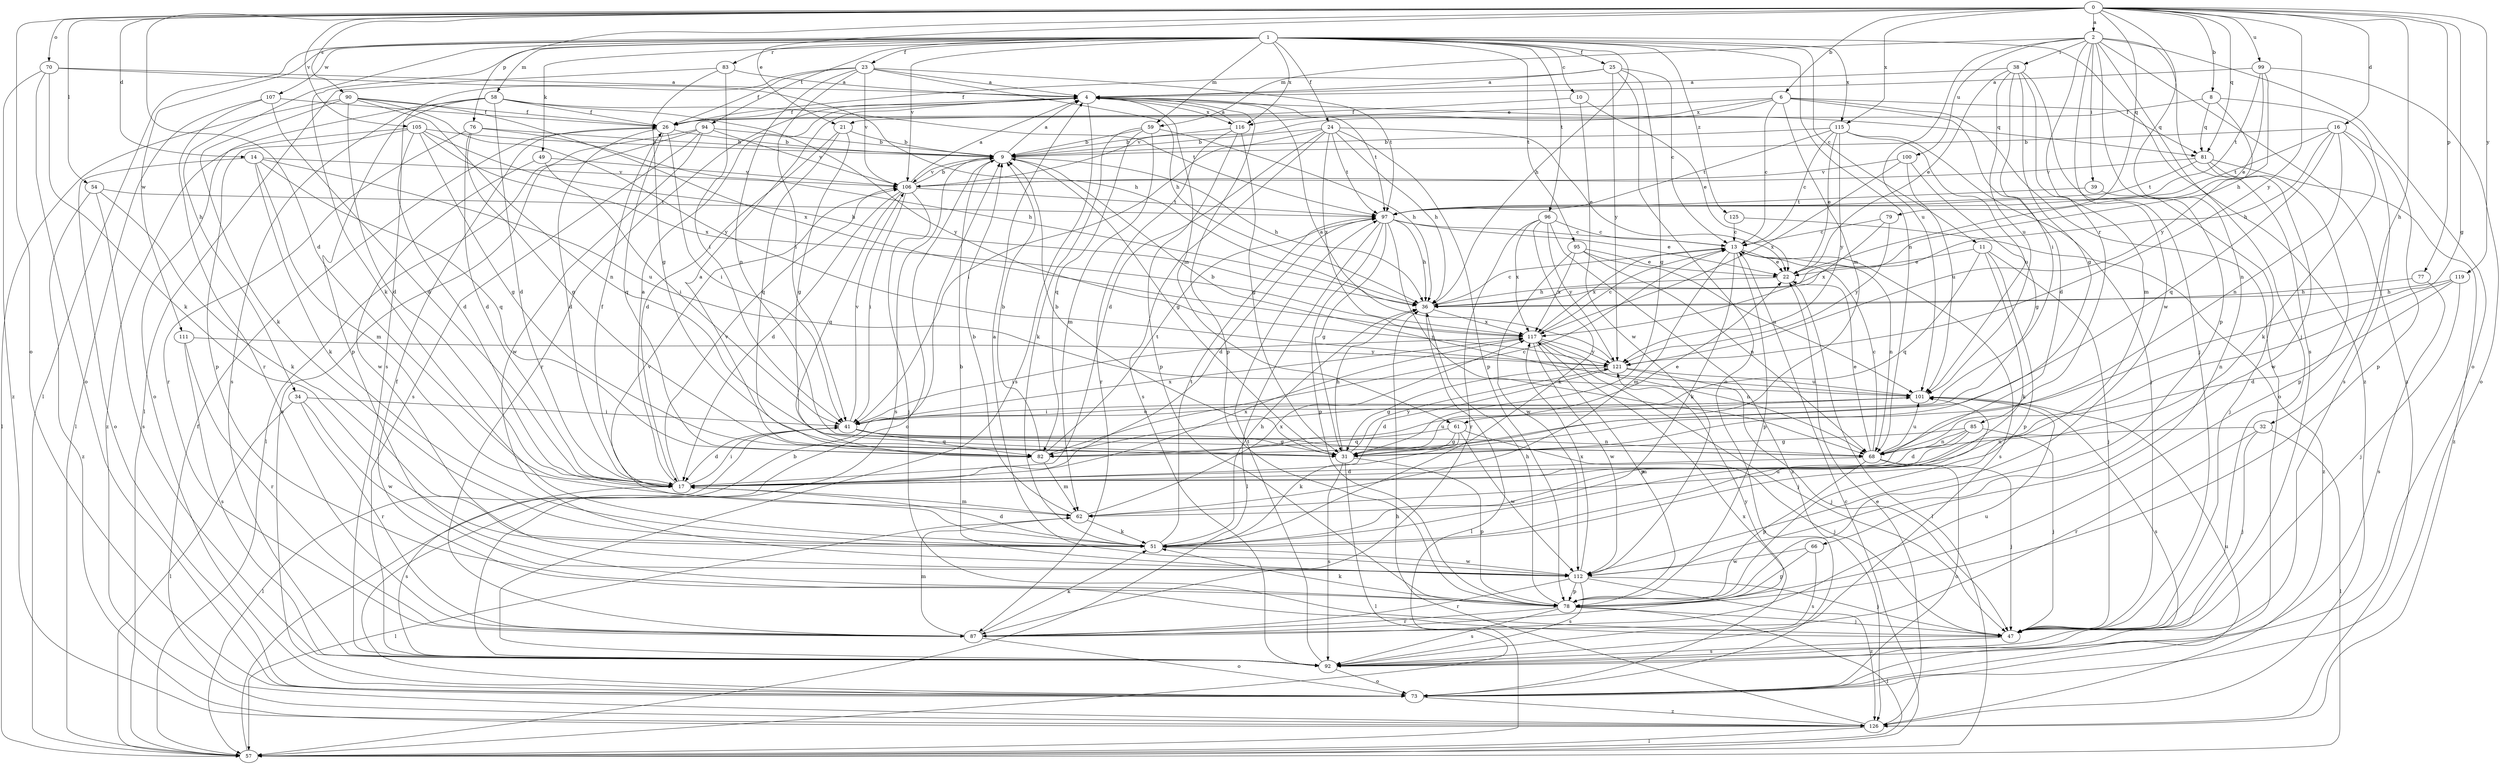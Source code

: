 strict digraph  {
0;
1;
2;
4;
6;
8;
9;
10;
11;
13;
14;
16;
17;
21;
22;
23;
24;
25;
26;
31;
32;
34;
36;
38;
39;
41;
47;
49;
51;
54;
57;
58;
59;
61;
62;
66;
68;
70;
73;
76;
77;
78;
79;
81;
82;
83;
85;
87;
90;
92;
94;
95;
96;
97;
99;
100;
101;
105;
106;
107;
111;
112;
115;
116;
117;
119;
121;
125;
126;
0 -> 2  [label=a];
0 -> 6  [label=b];
0 -> 8  [label=b];
0 -> 14  [label=d];
0 -> 16  [label=d];
0 -> 17  [label=d];
0 -> 21  [label=e];
0 -> 31  [label=g];
0 -> 32  [label=h];
0 -> 54  [label=l];
0 -> 66  [label=n];
0 -> 70  [label=o];
0 -> 73  [label=o];
0 -> 76  [label=p];
0 -> 77  [label=p];
0 -> 79  [label=q];
0 -> 81  [label=q];
0 -> 90  [label=s];
0 -> 99  [label=u];
0 -> 105  [label=v];
0 -> 115  [label=x];
0 -> 119  [label=y];
0 -> 121  [label=y];
1 -> 10  [label=c];
1 -> 11  [label=c];
1 -> 23  [label=f];
1 -> 24  [label=f];
1 -> 25  [label=f];
1 -> 34  [label=h];
1 -> 36  [label=h];
1 -> 49  [label=k];
1 -> 51  [label=k];
1 -> 57  [label=l];
1 -> 58  [label=m];
1 -> 59  [label=m];
1 -> 68  [label=n];
1 -> 83  [label=r];
1 -> 94  [label=t];
1 -> 95  [label=t];
1 -> 96  [label=t];
1 -> 106  [label=v];
1 -> 107  [label=w];
1 -> 111  [label=w];
1 -> 115  [label=x];
1 -> 116  [label=x];
1 -> 125  [label=z];
1 -> 126  [label=z];
2 -> 38  [label=i];
2 -> 39  [label=i];
2 -> 47  [label=j];
2 -> 59  [label=m];
2 -> 73  [label=o];
2 -> 78  [label=p];
2 -> 85  [label=r];
2 -> 92  [label=s];
2 -> 100  [label=u];
2 -> 101  [label=u];
2 -> 112  [label=w];
2 -> 126  [label=z];
4 -> 26  [label=f];
4 -> 61  [label=m];
4 -> 78  [label=p];
4 -> 81  [label=q];
4 -> 87  [label=r];
4 -> 92  [label=s];
4 -> 97  [label=t];
4 -> 116  [label=x];
6 -> 13  [label=c];
6 -> 17  [label=d];
6 -> 21  [label=e];
6 -> 61  [label=m];
6 -> 73  [label=o];
6 -> 81  [label=q];
6 -> 106  [label=v];
6 -> 116  [label=x];
8 -> 26  [label=f];
8 -> 81  [label=q];
8 -> 92  [label=s];
8 -> 121  [label=y];
9 -> 4  [label=a];
9 -> 31  [label=g];
9 -> 36  [label=h];
9 -> 73  [label=o];
9 -> 92  [label=s];
9 -> 106  [label=v];
10 -> 22  [label=e];
10 -> 26  [label=f];
10 -> 112  [label=w];
11 -> 22  [label=e];
11 -> 47  [label=j];
11 -> 51  [label=k];
11 -> 78  [label=p];
11 -> 82  [label=q];
13 -> 22  [label=e];
13 -> 51  [label=k];
13 -> 62  [label=m];
13 -> 68  [label=n];
13 -> 78  [label=p];
13 -> 92  [label=s];
13 -> 117  [label=x];
14 -> 51  [label=k];
14 -> 62  [label=m];
14 -> 73  [label=o];
14 -> 82  [label=q];
14 -> 101  [label=u];
14 -> 106  [label=v];
16 -> 9  [label=b];
16 -> 36  [label=h];
16 -> 51  [label=k];
16 -> 68  [label=n];
16 -> 78  [label=p];
16 -> 82  [label=q];
16 -> 97  [label=t];
17 -> 4  [label=a];
17 -> 26  [label=f];
17 -> 41  [label=i];
17 -> 62  [label=m];
17 -> 92  [label=s];
17 -> 106  [label=v];
17 -> 117  [label=x];
21 -> 9  [label=b];
21 -> 17  [label=d];
21 -> 31  [label=g];
21 -> 82  [label=q];
22 -> 36  [label=h];
22 -> 57  [label=l];
23 -> 4  [label=a];
23 -> 26  [label=f];
23 -> 36  [label=h];
23 -> 41  [label=i];
23 -> 68  [label=n];
23 -> 92  [label=s];
23 -> 97  [label=t];
23 -> 106  [label=v];
24 -> 9  [label=b];
24 -> 17  [label=d];
24 -> 22  [label=e];
24 -> 36  [label=h];
24 -> 41  [label=i];
24 -> 78  [label=p];
24 -> 92  [label=s];
24 -> 97  [label=t];
24 -> 117  [label=x];
25 -> 4  [label=a];
25 -> 13  [label=c];
25 -> 26  [label=f];
25 -> 31  [label=g];
25 -> 73  [label=o];
25 -> 121  [label=y];
26 -> 9  [label=b];
26 -> 17  [label=d];
26 -> 41  [label=i];
26 -> 82  [label=q];
31 -> 9  [label=b];
31 -> 22  [label=e];
31 -> 36  [label=h];
31 -> 57  [label=l];
31 -> 78  [label=p];
31 -> 92  [label=s];
31 -> 121  [label=y];
32 -> 47  [label=j];
32 -> 57  [label=l];
32 -> 68  [label=n];
32 -> 87  [label=r];
34 -> 41  [label=i];
34 -> 57  [label=l];
34 -> 87  [label=r];
34 -> 112  [label=w];
36 -> 13  [label=c];
36 -> 57  [label=l];
36 -> 117  [label=x];
38 -> 4  [label=a];
38 -> 22  [label=e];
38 -> 31  [label=g];
38 -> 41  [label=i];
38 -> 47  [label=j];
38 -> 62  [label=m];
38 -> 101  [label=u];
39 -> 47  [label=j];
39 -> 97  [label=t];
41 -> 17  [label=d];
41 -> 31  [label=g];
41 -> 57  [label=l];
41 -> 68  [label=n];
41 -> 82  [label=q];
41 -> 101  [label=u];
41 -> 106  [label=v];
41 -> 117  [label=x];
47 -> 26  [label=f];
47 -> 92  [label=s];
49 -> 41  [label=i];
49 -> 106  [label=v];
49 -> 112  [label=w];
51 -> 17  [label=d];
51 -> 36  [label=h];
51 -> 97  [label=t];
51 -> 101  [label=u];
51 -> 106  [label=v];
51 -> 112  [label=w];
54 -> 51  [label=k];
54 -> 92  [label=s];
54 -> 97  [label=t];
54 -> 126  [label=z];
57 -> 9  [label=b];
57 -> 13  [label=c];
58 -> 17  [label=d];
58 -> 26  [label=f];
58 -> 73  [label=o];
58 -> 78  [label=p];
58 -> 92  [label=s];
58 -> 97  [label=t];
58 -> 121  [label=y];
59 -> 9  [label=b];
59 -> 36  [label=h];
59 -> 51  [label=k];
59 -> 62  [label=m];
59 -> 82  [label=q];
61 -> 31  [label=g];
61 -> 47  [label=j];
61 -> 51  [label=k];
61 -> 82  [label=q];
61 -> 112  [label=w];
62 -> 9  [label=b];
62 -> 51  [label=k];
62 -> 57  [label=l];
62 -> 117  [label=x];
66 -> 78  [label=p];
66 -> 92  [label=s];
66 -> 112  [label=w];
68 -> 13  [label=c];
68 -> 17  [label=d];
68 -> 22  [label=e];
68 -> 47  [label=j];
68 -> 73  [label=o];
68 -> 78  [label=p];
68 -> 101  [label=u];
70 -> 4  [label=a];
70 -> 36  [label=h];
70 -> 51  [label=k];
70 -> 73  [label=o];
70 -> 126  [label=z];
73 -> 101  [label=u];
73 -> 117  [label=x];
73 -> 126  [label=z];
76 -> 9  [label=b];
76 -> 17  [label=d];
76 -> 31  [label=g];
76 -> 36  [label=h];
76 -> 87  [label=r];
77 -> 36  [label=h];
77 -> 92  [label=s];
78 -> 36  [label=h];
78 -> 47  [label=j];
78 -> 51  [label=k];
78 -> 57  [label=l];
78 -> 87  [label=r];
78 -> 92  [label=s];
79 -> 13  [label=c];
79 -> 117  [label=x];
79 -> 121  [label=y];
81 -> 78  [label=p];
81 -> 97  [label=t];
81 -> 106  [label=v];
81 -> 112  [label=w];
81 -> 126  [label=z];
82 -> 4  [label=a];
82 -> 9  [label=b];
82 -> 13  [label=c];
82 -> 62  [label=m];
82 -> 97  [label=t];
82 -> 101  [label=u];
83 -> 4  [label=a];
83 -> 31  [label=g];
83 -> 41  [label=i];
83 -> 57  [label=l];
85 -> 17  [label=d];
85 -> 31  [label=g];
85 -> 47  [label=j];
85 -> 62  [label=m];
85 -> 68  [label=n];
87 -> 51  [label=k];
87 -> 62  [label=m];
87 -> 73  [label=o];
87 -> 101  [label=u];
87 -> 121  [label=y];
90 -> 17  [label=d];
90 -> 26  [label=f];
90 -> 51  [label=k];
90 -> 57  [label=l];
90 -> 68  [label=n];
90 -> 117  [label=x];
90 -> 121  [label=y];
92 -> 73  [label=o];
92 -> 97  [label=t];
94 -> 9  [label=b];
94 -> 57  [label=l];
94 -> 73  [label=o];
94 -> 92  [label=s];
94 -> 106  [label=v];
94 -> 112  [label=w];
95 -> 22  [label=e];
95 -> 68  [label=n];
95 -> 101  [label=u];
95 -> 112  [label=w];
95 -> 117  [label=x];
96 -> 13  [label=c];
96 -> 51  [label=k];
96 -> 87  [label=r];
96 -> 117  [label=x];
96 -> 121  [label=y];
96 -> 126  [label=z];
97 -> 13  [label=c];
97 -> 17  [label=d];
97 -> 22  [label=e];
97 -> 31  [label=g];
97 -> 36  [label=h];
97 -> 57  [label=l];
97 -> 68  [label=n];
97 -> 78  [label=p];
99 -> 4  [label=a];
99 -> 22  [label=e];
99 -> 36  [label=h];
99 -> 73  [label=o];
99 -> 97  [label=t];
100 -> 31  [label=g];
100 -> 101  [label=u];
100 -> 106  [label=v];
100 -> 117  [label=x];
101 -> 9  [label=b];
101 -> 41  [label=i];
101 -> 92  [label=s];
105 -> 9  [label=b];
105 -> 17  [label=d];
105 -> 31  [label=g];
105 -> 36  [label=h];
105 -> 78  [label=p];
105 -> 117  [label=x];
105 -> 126  [label=z];
106 -> 4  [label=a];
106 -> 9  [label=b];
106 -> 17  [label=d];
106 -> 41  [label=i];
106 -> 47  [label=j];
106 -> 82  [label=q];
106 -> 97  [label=t];
107 -> 17  [label=d];
107 -> 26  [label=f];
107 -> 57  [label=l];
107 -> 87  [label=r];
111 -> 87  [label=r];
111 -> 92  [label=s];
111 -> 121  [label=y];
112 -> 4  [label=a];
112 -> 9  [label=b];
112 -> 47  [label=j];
112 -> 78  [label=p];
112 -> 87  [label=r];
112 -> 92  [label=s];
112 -> 117  [label=x];
112 -> 126  [label=z];
115 -> 9  [label=b];
115 -> 13  [label=c];
115 -> 22  [label=e];
115 -> 47  [label=j];
115 -> 97  [label=t];
115 -> 101  [label=u];
115 -> 121  [label=y];
116 -> 4  [label=a];
116 -> 9  [label=b];
116 -> 31  [label=g];
116 -> 78  [label=p];
116 -> 87  [label=r];
117 -> 13  [label=c];
117 -> 41  [label=i];
117 -> 47  [label=j];
117 -> 68  [label=n];
117 -> 78  [label=p];
117 -> 112  [label=w];
117 -> 121  [label=y];
119 -> 17  [label=d];
119 -> 36  [label=h];
119 -> 47  [label=j];
119 -> 68  [label=n];
121 -> 4  [label=a];
121 -> 17  [label=d];
121 -> 31  [label=g];
121 -> 47  [label=j];
121 -> 101  [label=u];
125 -> 13  [label=c];
125 -> 126  [label=z];
126 -> 22  [label=e];
126 -> 26  [label=f];
126 -> 36  [label=h];
126 -> 57  [label=l];
}
